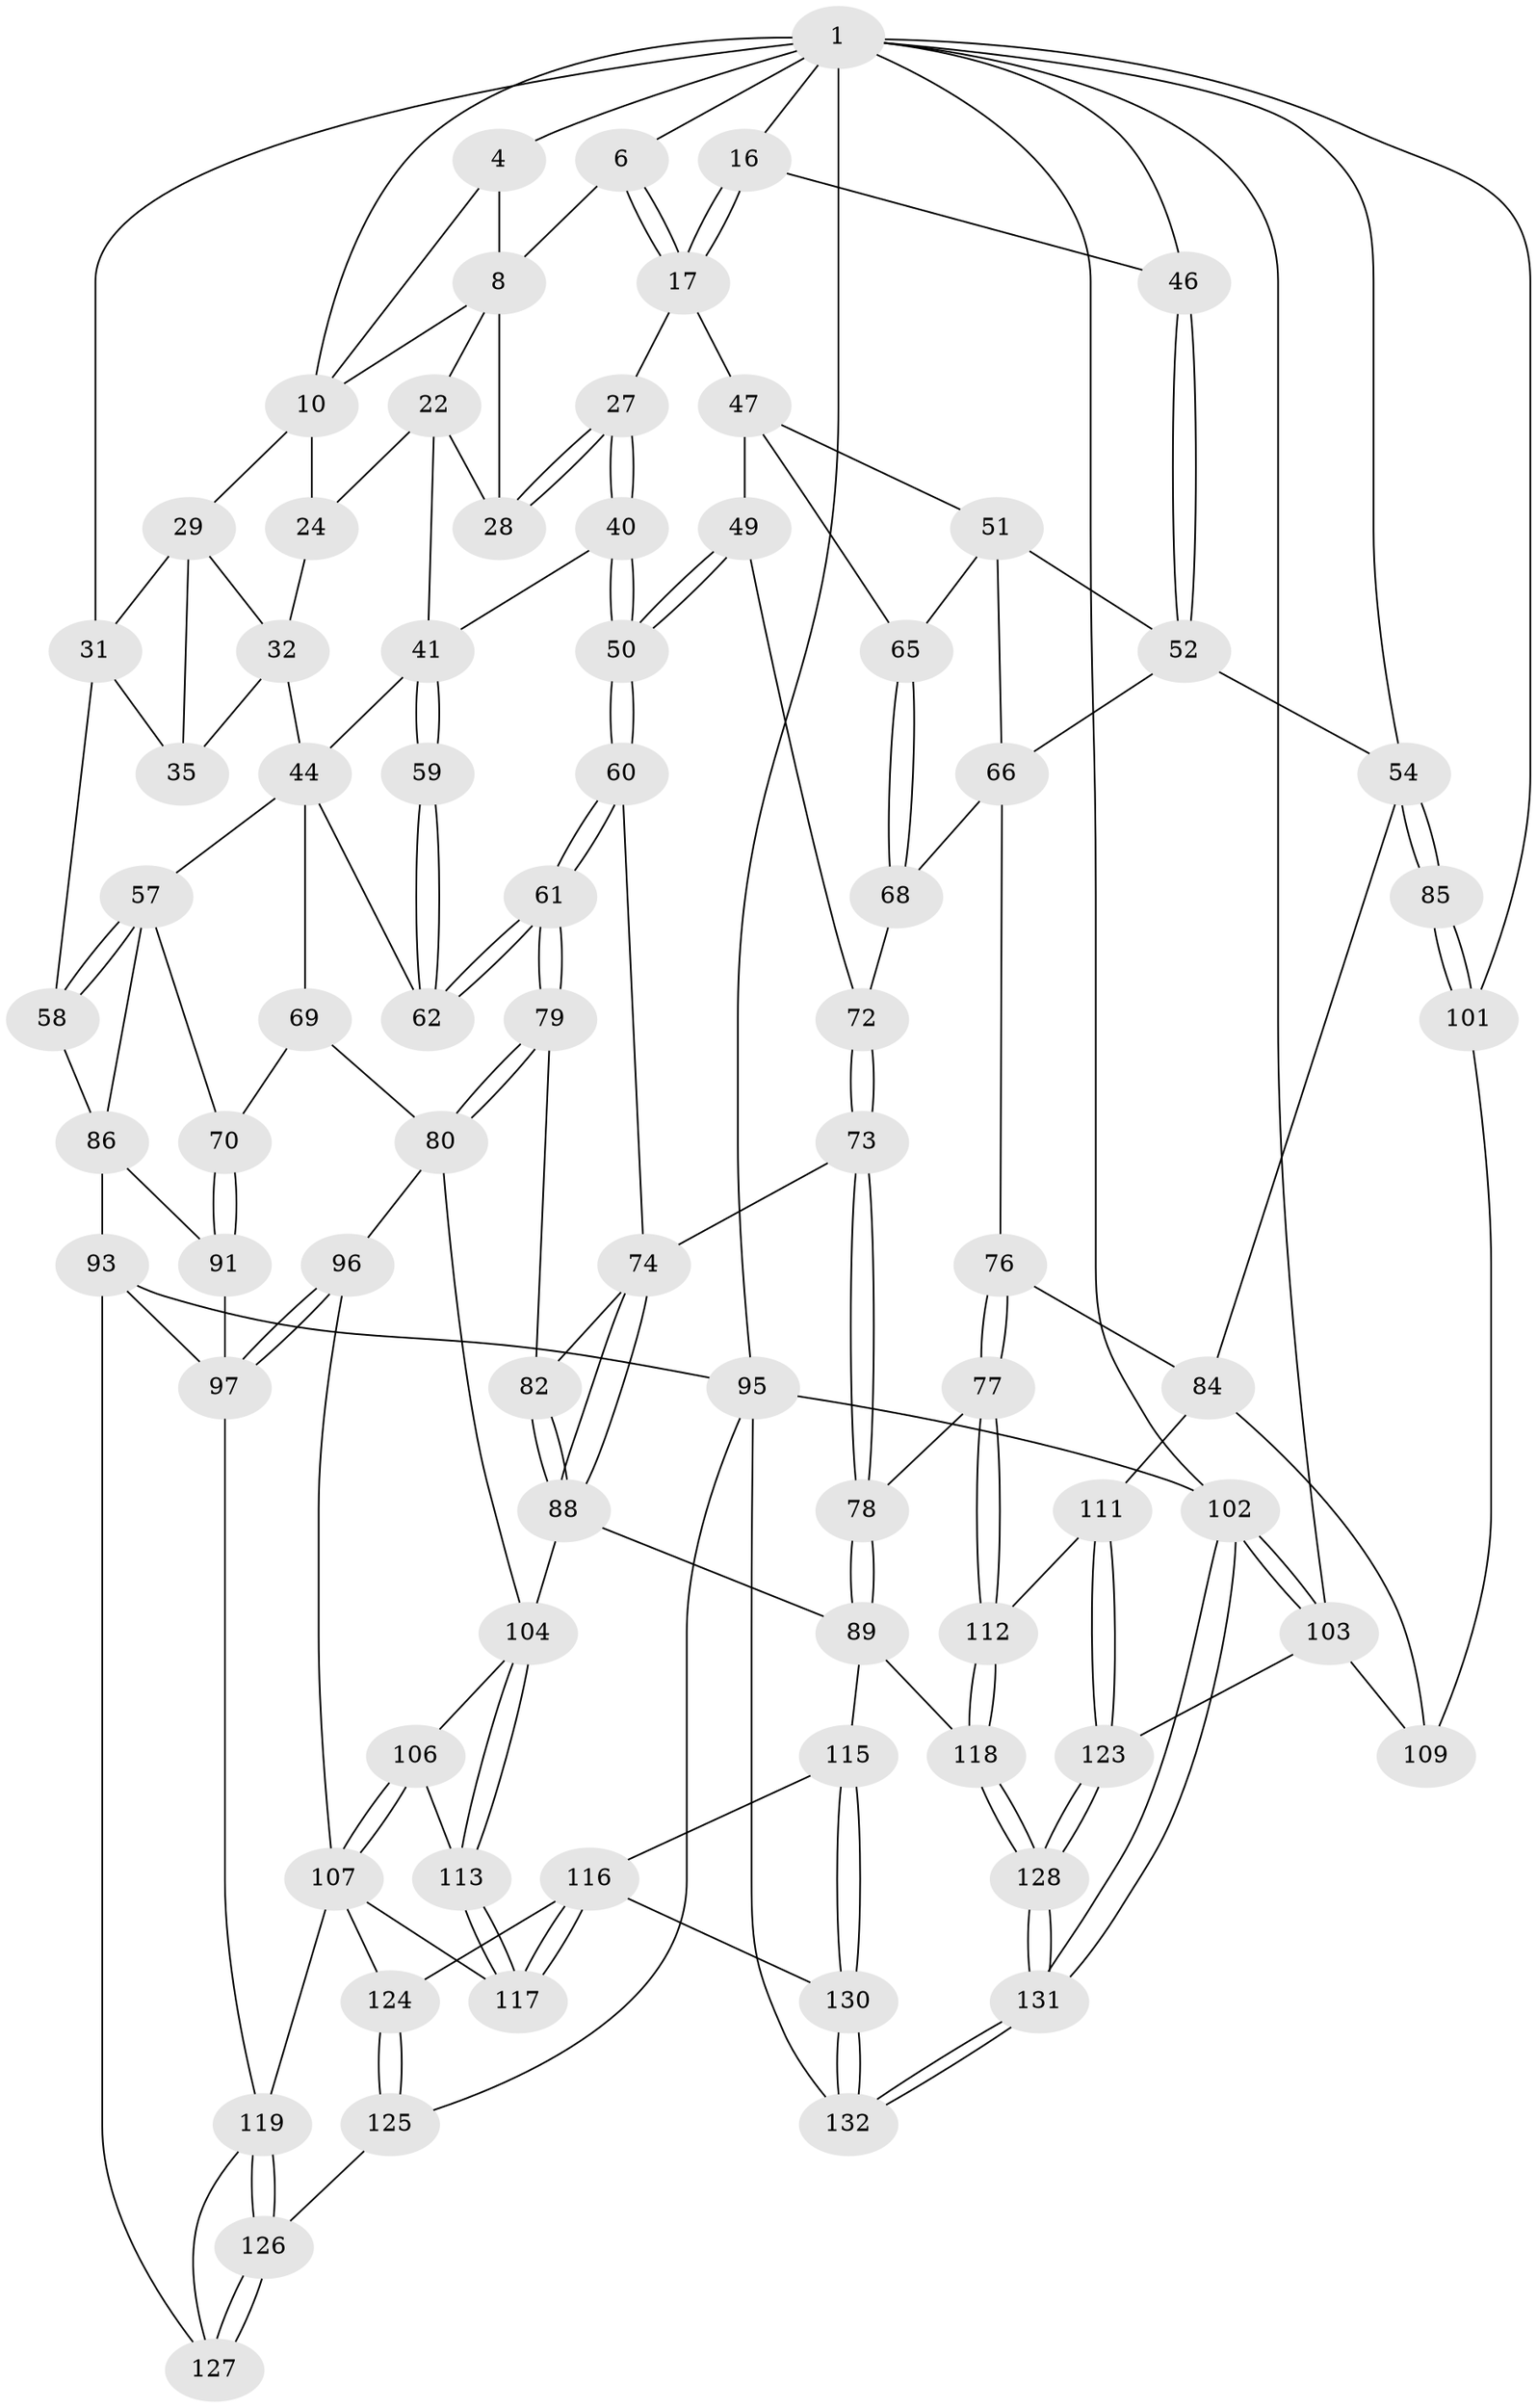 // original degree distribution, {3: 0.015037593984962405, 5: 0.5864661654135338, 6: 0.18796992481203006, 4: 0.21052631578947367}
// Generated by graph-tools (version 1.1) at 2025/21/03/04/25 18:21:41]
// undirected, 79 vertices, 183 edges
graph export_dot {
graph [start="1"]
  node [color=gray90,style=filled];
  1 [pos="+0.7728091164941655+0",super="+2+18+5"];
  4 [pos="+0.3529485751237214+0",super="+9"];
  6 [pos="+0.7208541961380185+0",super="+7"];
  8 [pos="+0.4239546763802029+0.07221226833109229",super="+12"];
  10 [pos="+0.2555749798359197+0.05918825963415261",super="+14+11"];
  16 [pos="+0.6871511323757664+0.257594216355769",super="+37"];
  17 [pos="+0.6164001239725025+0.20990476276904152",super="+25"];
  22 [pos="+0.31012023993104704+0.2407940418711595",super="+23"];
  24 [pos="+0.21950274812391424+0.2662553705553319"];
  27 [pos="+0.45480873874791133+0.3070472621926621"];
  28 [pos="+0.3894919394841701+0.22857049242379682"];
  29 [pos="+0.12012180301188023+0.1823652367842361",super="+30"];
  31 [pos="+0+0.34599796870151023",super="+36"];
  32 [pos="+0.15516649442724306+0.24768965890074038",super="+39+33"];
  35 [pos="+0.00875917400028121+0.3452327101530091"];
  40 [pos="+0.43412830629300214+0.3467473921361679"];
  41 [pos="+0.3691867209140064+0.3730864120869325",super="+42"];
  44 [pos="+0.2191560131224536+0.40405735143241533",super="+63+45"];
  46 [pos="+0.7202749762209347+0.3127611803670253"];
  47 [pos="+0.5424396681851497+0.3479838127038758",super="+48"];
  49 [pos="+0.5413730500069955+0.4670828585246849"];
  50 [pos="+0.463490256663151+0.48109750050275557"];
  51 [pos="+0.6667344010939434+0.39603699791361313",super="+64"];
  52 [pos="+0.7187718697872437+0.36695733686011206",super="+56"];
  54 [pos="+0.9423770386494803+0.4564429688655302",super="+55"];
  57 [pos="+0.1456913167155532+0.4493252470188258",super="+71"];
  58 [pos="+0+0.44183087539335864"];
  59 [pos="+0.35000482681108575+0.4191681413037941"];
  60 [pos="+0.4491134465684337+0.5039492821863264"];
  61 [pos="+0.38561246112982+0.5388717816406452"];
  62 [pos="+0.3233066505098983+0.5108863802873256"];
  65 [pos="+0.629146598295001+0.4372575649630285"];
  66 [pos="+0.7100112722267424+0.5998522828511911",super="+67"];
  68 [pos="+0.6269201868189509+0.5130968735553056"];
  69 [pos="+0.22416100364107447+0.5829575665738077"];
  70 [pos="+0.17165358783669002+0.5671565883346018"];
  72 [pos="+0.5680650523029955+0.5091516998419814"];
  73 [pos="+0.5674609745854572+0.5770556651825252"];
  74 [pos="+0.5284634267008915+0.5783250562105513",super="+75"];
  76 [pos="+0.7076595066349307+0.6263430001500188"];
  77 [pos="+0.6974765100885952+0.6359310783631978"];
  78 [pos="+0.672546472142605+0.6431935520048847"];
  79 [pos="+0.39185043063407743+0.6102472773935628"];
  80 [pos="+0.35177245169467347+0.6726565985783236",super="+81"];
  82 [pos="+0.45145153233911484+0.6389874422152024"];
  84 [pos="+0.711023230644589+0.6262137072437974",super="+110"];
  85 [pos="+0.8928016973583532+0.658764779103811"];
  86 [pos="+0.0103486055249581+0.5625647728276518",super="+87"];
  88 [pos="+0.49740103363213584+0.6786255888000721",super="+90"];
  89 [pos="+0.5607351228228173+0.7384768537170505",super="+114"];
  91 [pos="+0.10567536628419325+0.663679257613368",super="+99"];
  93 [pos="+0+0.7652879689350163",super="+94"];
  95 [pos="+0+1",super="+133"];
  96 [pos="+0.22020500156346773+0.7003126168137137"];
  97 [pos="+0.1220394902330421+0.7490502273080053",super="+98"];
  101 [pos="+0.9408263869206087+0.7289201800365862"];
  102 [pos="+1+1"];
  103 [pos="+1+0.8787304953701183",super="+122"];
  104 [pos="+0.4364617969029463+0.7166650485503382",super="+105"];
  106 [pos="+0.35179545227013886+0.7614844106098938"];
  107 [pos="+0.3358047834420271+0.7785719599677763",super="+108+121"];
  109 [pos="+0.8913457423431912+0.7609792725675555"];
  111 [pos="+0.7656319788739494+0.8108310140329184"];
  112 [pos="+0.7468544179997122+0.8086161720707148"];
  113 [pos="+0.4285861197004623+0.7900883876398276"];
  115 [pos="+0.5264324395345236+0.844067044308362"];
  116 [pos="+0.5110170434600189+0.8419624919632296",super="+129"];
  117 [pos="+0.48857320750543737+0.8348379547374926"];
  118 [pos="+0.6524553687455813+0.9025399520478324"];
  119 [pos="+0.204228557520521+0.8899543915276644",super="+120"];
  123 [pos="+0.8558105830327641+0.9047658157355162"];
  124 [pos="+0.306711201483326+0.8801434711630841"];
  125 [pos="+0.21585183589062365+0.898062934872197"];
  126 [pos="+0.20444969322567988+0.8904422788227623"];
  127 [pos="+0+1"];
  128 [pos="+0.7421224946724456+1"];
  130 [pos="+0.4271559661587743+1"];
  131 [pos="+0.7475333584925381+1"];
  132 [pos="+0.43271637712144456+1"];
  1 -- 4;
  1 -- 31;
  1 -- 95;
  1 -- 10;
  1 -- 103;
  1 -- 101;
  1 -- 102;
  1 -- 54;
  1 -- 46;
  1 -- 16;
  1 -- 6;
  4 -- 8;
  4 -- 10;
  6 -- 17 [weight=2];
  6 -- 17;
  6 -- 8;
  8 -- 10;
  8 -- 28;
  8 -- 22;
  10 -- 24;
  10 -- 29;
  16 -- 17 [weight=2];
  16 -- 17;
  16 -- 46;
  17 -- 27;
  17 -- 47;
  22 -- 28;
  22 -- 24;
  22 -- 41;
  24 -- 32;
  27 -- 28;
  27 -- 28;
  27 -- 40;
  27 -- 40;
  29 -- 35;
  29 -- 31;
  29 -- 32 [weight=2];
  31 -- 58;
  31 -- 35;
  32 -- 35;
  32 -- 44;
  40 -- 41;
  40 -- 50;
  40 -- 50;
  41 -- 59 [weight=2];
  41 -- 59;
  41 -- 44;
  44 -- 69;
  44 -- 62;
  44 -- 57;
  46 -- 52;
  46 -- 52;
  47 -- 51;
  47 -- 65;
  47 -- 49;
  49 -- 50;
  49 -- 50;
  49 -- 72;
  50 -- 60;
  50 -- 60;
  51 -- 52;
  51 -- 65;
  51 -- 66;
  52 -- 66;
  52 -- 54;
  54 -- 85 [weight=2];
  54 -- 85;
  54 -- 84;
  57 -- 58;
  57 -- 58;
  57 -- 70;
  57 -- 86;
  58 -- 86;
  59 -- 62;
  59 -- 62;
  60 -- 61;
  60 -- 61;
  60 -- 74;
  61 -- 62;
  61 -- 62;
  61 -- 79;
  61 -- 79;
  65 -- 68;
  65 -- 68;
  66 -- 68;
  66 -- 76;
  68 -- 72;
  69 -- 70;
  69 -- 80;
  70 -- 91;
  70 -- 91;
  72 -- 73;
  72 -- 73;
  73 -- 74;
  73 -- 78;
  73 -- 78;
  74 -- 88;
  74 -- 88;
  74 -- 82;
  76 -- 77;
  76 -- 77;
  76 -- 84;
  77 -- 78;
  77 -- 112;
  77 -- 112;
  78 -- 89;
  78 -- 89;
  79 -- 80;
  79 -- 80;
  79 -- 82;
  80 -- 104;
  80 -- 96;
  82 -- 88;
  82 -- 88;
  84 -- 109;
  84 -- 111;
  85 -- 101;
  85 -- 101;
  86 -- 91 [weight=2];
  86 -- 93;
  88 -- 89;
  88 -- 104;
  89 -- 115;
  89 -- 118;
  91 -- 97;
  93 -- 97;
  93 -- 95;
  93 -- 127;
  95 -- 102;
  95 -- 132;
  95 -- 125;
  96 -- 97;
  96 -- 97;
  96 -- 107;
  97 -- 119;
  101 -- 109;
  102 -- 103;
  102 -- 103;
  102 -- 131;
  102 -- 131;
  103 -- 123;
  103 -- 109;
  104 -- 113;
  104 -- 113;
  104 -- 106;
  106 -- 107;
  106 -- 107;
  106 -- 113;
  107 -- 119;
  107 -- 124;
  107 -- 117;
  111 -- 112;
  111 -- 123;
  111 -- 123;
  112 -- 118;
  112 -- 118;
  113 -- 117;
  113 -- 117;
  115 -- 116;
  115 -- 130;
  115 -- 130;
  116 -- 117;
  116 -- 117;
  116 -- 124;
  116 -- 130;
  118 -- 128;
  118 -- 128;
  119 -- 126;
  119 -- 126;
  119 -- 127;
  123 -- 128;
  123 -- 128;
  124 -- 125;
  124 -- 125;
  125 -- 126;
  126 -- 127;
  126 -- 127;
  128 -- 131;
  128 -- 131;
  130 -- 132;
  130 -- 132;
  131 -- 132;
  131 -- 132;
}
